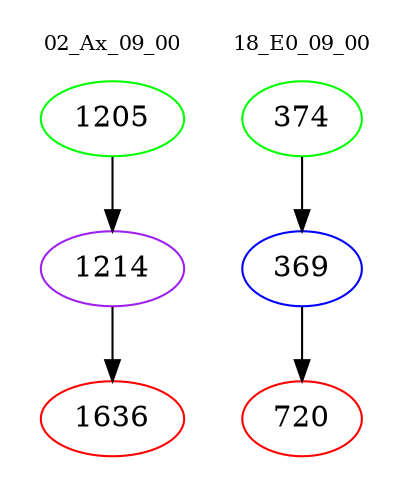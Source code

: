 digraph{
subgraph cluster_0 {
color = white
label = "02_Ax_09_00";
fontsize=10;
T0_1205 [label="1205", color="green"]
T0_1205 -> T0_1214 [color="black"]
T0_1214 [label="1214", color="purple"]
T0_1214 -> T0_1636 [color="black"]
T0_1636 [label="1636", color="red"]
}
subgraph cluster_1 {
color = white
label = "18_E0_09_00";
fontsize=10;
T1_374 [label="374", color="green"]
T1_374 -> T1_369 [color="black"]
T1_369 [label="369", color="blue"]
T1_369 -> T1_720 [color="black"]
T1_720 [label="720", color="red"]
}
}
